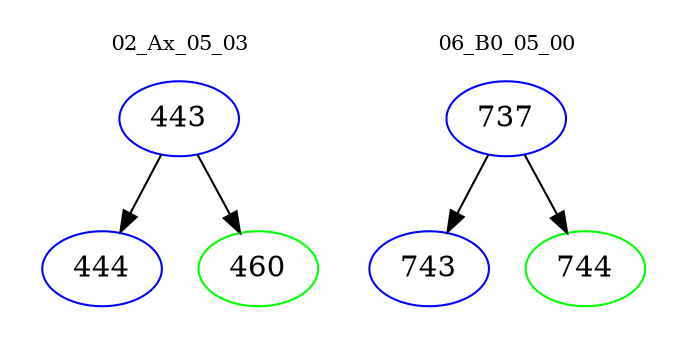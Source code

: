 digraph{
subgraph cluster_0 {
color = white
label = "02_Ax_05_03";
fontsize=10;
T0_443 [label="443", color="blue"]
T0_443 -> T0_444 [color="black"]
T0_444 [label="444", color="blue"]
T0_443 -> T0_460 [color="black"]
T0_460 [label="460", color="green"]
}
subgraph cluster_1 {
color = white
label = "06_B0_05_00";
fontsize=10;
T1_737 [label="737", color="blue"]
T1_737 -> T1_743 [color="black"]
T1_743 [label="743", color="blue"]
T1_737 -> T1_744 [color="black"]
T1_744 [label="744", color="green"]
}
}
